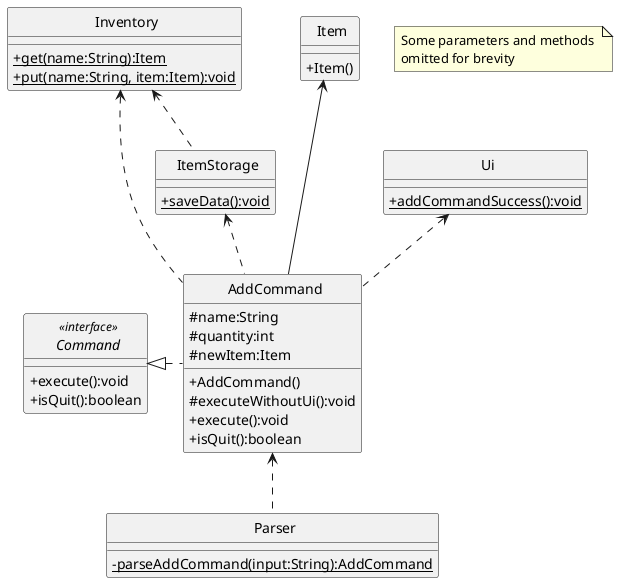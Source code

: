 @startuml
'https://plantuml.com/class-diagram
skinparam classAttributeIconSize 0
skinparam CircledCharacterFontSize 0
skinparam CircledCharacterRadius 0

abstract class Command
class Inventory
class Item
class AddCommand
class Parser
class Ui
class ItemStorage

Command <|. AddCommand
Item <--- AddCommand
Ui <.. AddCommand
Inventory <.. AddCommand
AddCommand <.. Parser
ItemStorage <.. AddCommand
Inventory <.. ItemStorage

interface Command <<interface>> {
    +execute():void
    +isQuit():boolean
}

class AddCommand {
    #name:String
    #quantity:int
    #newItem:Item
    +AddCommand()
    #executeWithoutUi():void
    +execute():void
    +isQuit():boolean
}

class Inventory {
    {static}+get(name:String):Item
    {static}+put(name:String, item:Item):void
}

class Item {
    +Item()
}

class Ui {
    {static}+addCommandSuccess():void
}

class Parser {
    {static}-parseAddCommand(input:String):AddCommand
}

class ItemStorage {
    {static}+saveData():void
}

note "Some parameters and methods \nomitted for brevity" as n1

@enduml

@startuml
hide footbox
participant "SuperTracker" as SuperTracker <<class>> #f5e3a9
participant ":AddCommand" as AddCommand #cbf7f4
participant "ItemStorage" as ItemStorage <<class>> #bcf7cf
participant "Inventory" as Inventory <<class>> #d5eac2
participant "Ui" as Ui <<class>> #e5c2ea
participant "oldItem:Item" as oldItem #ffa1a1
participant ":Item" as Item #fbffb2

SuperTracker -> AddCommand : execute()
activate AddCommand #cbf7f4

group sd execute add command without Ui

AddCommand -> AddCommand : executeWithoutUi()
activate AddCommand #cbf7f4

AddCommand -> Inventory : get(name:String)
activate Inventory #d5eac2
Inventory -> AddCommand : oldItem:Item
deactivate Inventory

AddCommand -> oldItem : getQuantity()
activate oldItem #ffa1a1
oldItem --> AddCommand : :int
deactivate oldItem

AddCommand -> oldItem : getName()
activate oldItem #ffa1a1
oldItem --> AddCommand : :String
deactivate oldItem

AddCommand -> oldItem : getPrice()
activate oldItem #ffa1a1
oldItem --> AddCommand : :double
deactivate oldItem

AddCommand -> oldItem : getExpiry()
activate oldItem #ffa1a1
oldItem --> AddCommand : LocalDate
deactivate oldItem

AddCommand -> Item ** : new Item(name:String, quantity:int, price:double, expiryDate:LocalDate)
activate Item #fbffb2
Item --> AddCommand : newItem:Item
deactivate Item

AddCommand -> Inventory : put(name:String, item:Item)
activate Inventory #d5eac2
Inventory --> AddCommand
deactivate Inventory

AddCommand -> ItemStorage : saveData()
activate ItemStorage #bcf7cf
ItemStorage --> AddCommand
deactivate ItemStorage

AddCommand --> AddCommand
deactivate AddCommand

end

AddCommand -> Ui : addCommandSuccess(newItem:Item, quantity:int)
activate Ui #e5c2ea
Ui --> AddCommand
deactivate Ui

AddCommand --> SuperTracker
deactivate AddCommand
@enduml